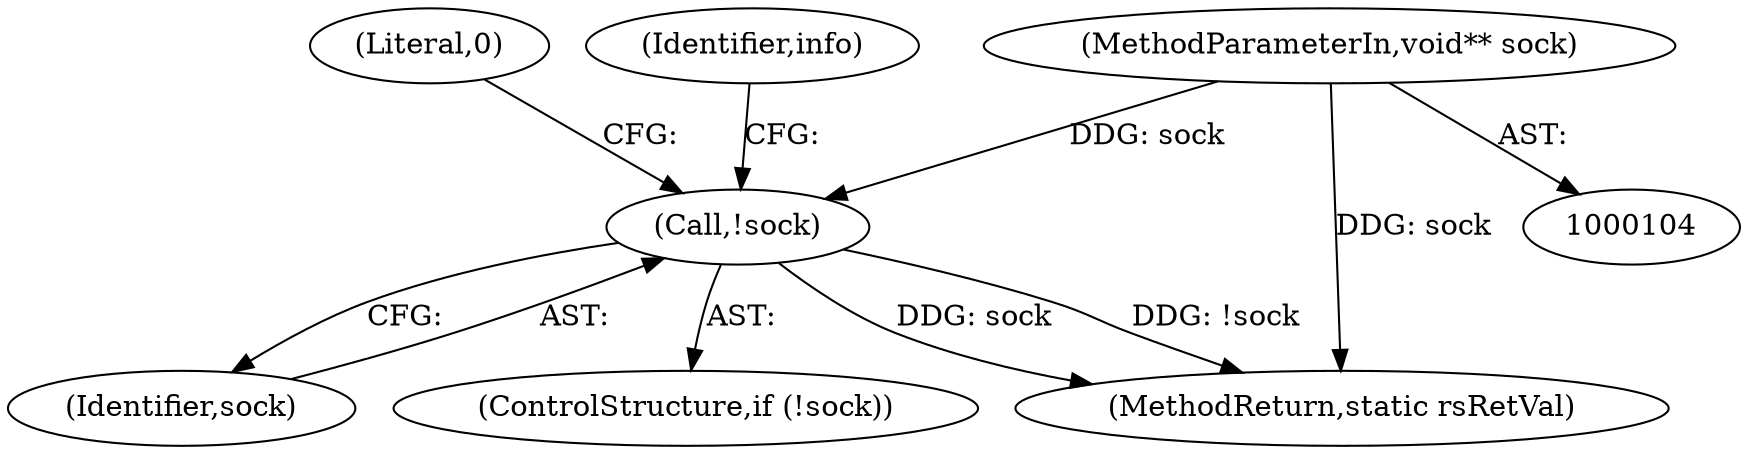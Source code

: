 digraph "0_rsyslog_062d0c671a29f7c6f7dff4a2f1f35df375bbb30b@pointer" {
"1000119" [label="(Call,!sock)"];
"1000106" [label="(MethodParameterIn,void** sock)"];
"1000123" [label="(Literal,0)"];
"1000120" [label="(Identifier,sock)"];
"1000135" [label="(Identifier,info)"];
"1000118" [label="(ControlStructure,if (!sock))"];
"1000119" [label="(Call,!sock)"];
"1000452" [label="(MethodReturn,static rsRetVal)"];
"1000106" [label="(MethodParameterIn,void** sock)"];
"1000119" -> "1000118"  [label="AST: "];
"1000119" -> "1000120"  [label="CFG: "];
"1000120" -> "1000119"  [label="AST: "];
"1000123" -> "1000119"  [label="CFG: "];
"1000135" -> "1000119"  [label="CFG: "];
"1000119" -> "1000452"  [label="DDG: sock"];
"1000119" -> "1000452"  [label="DDG: !sock"];
"1000106" -> "1000119"  [label="DDG: sock"];
"1000106" -> "1000104"  [label="AST: "];
"1000106" -> "1000452"  [label="DDG: sock"];
}
